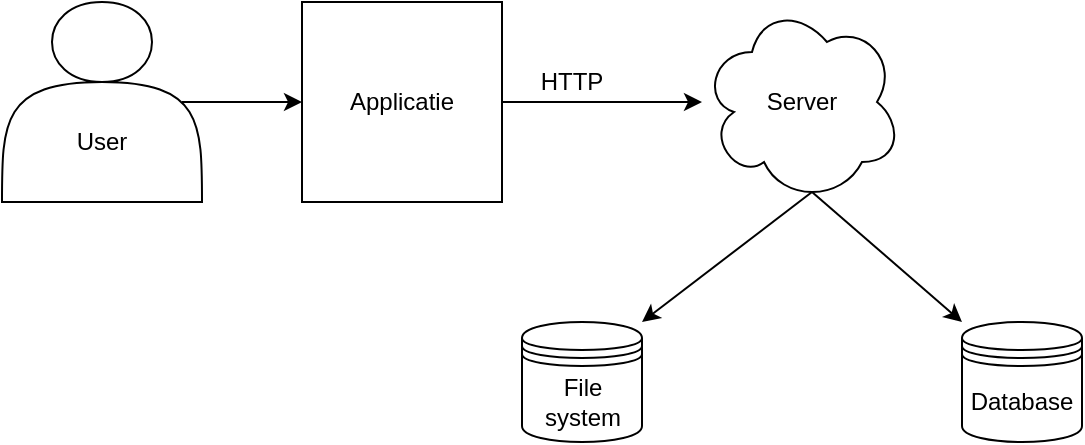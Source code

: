 <mxfile version="12.5.1" type="github"><diagram id="dktUpFUuiEqmQjFk5aTP" name="Page-1"><mxGraphModel dx="1024" dy="572" grid="1" gridSize="10" guides="1" tooltips="1" connect="1" arrows="1" fold="1" page="1" pageScale="1" pageWidth="827" pageHeight="1169" math="0" shadow="0"><root><mxCell id="0"/><mxCell id="1" parent="0"/><mxCell id="_gozaBxRmNIiObDgS1Pf-1" value="" style="shape=actor;whiteSpace=wrap;html=1;" vertex="1" parent="1"><mxGeometry y="40" width="100" height="100" as="geometry"/></mxCell><mxCell id="_gozaBxRmNIiObDgS1Pf-2" value="" style="endArrow=classic;html=1;" edge="1" parent="1" target="_gozaBxRmNIiObDgS1Pf-5"><mxGeometry width="50" height="50" relative="1" as="geometry"><mxPoint x="220" y="90" as="sourcePoint"/><mxPoint x="240" y="95" as="targetPoint"/></mxGeometry></mxCell><mxCell id="_gozaBxRmNIiObDgS1Pf-4" value="HTTP" style="text;html=1;strokeColor=none;fillColor=none;align=center;verticalAlign=middle;whiteSpace=wrap;rounded=0;" vertex="1" parent="1"><mxGeometry x="260" y="70" width="50" height="20" as="geometry"/></mxCell><mxCell id="_gozaBxRmNIiObDgS1Pf-5" value="" style="ellipse;shape=cloud;whiteSpace=wrap;html=1;" vertex="1" parent="1"><mxGeometry x="350" y="40" width="100" height="100" as="geometry"/></mxCell><mxCell id="_gozaBxRmNIiObDgS1Pf-6" value="User" style="text;html=1;strokeColor=none;fillColor=none;align=center;verticalAlign=middle;whiteSpace=wrap;rounded=0;" vertex="1" parent="1"><mxGeometry x="30" y="100" width="40" height="20" as="geometry"/></mxCell><mxCell id="_gozaBxRmNIiObDgS1Pf-7" value="Server" style="text;html=1;strokeColor=none;fillColor=none;align=center;verticalAlign=middle;whiteSpace=wrap;rounded=0;" vertex="1" parent="1"><mxGeometry x="380" y="80" width="40" height="20" as="geometry"/></mxCell><mxCell id="_gozaBxRmNIiObDgS1Pf-8" value="" style="endArrow=classic;html=1;" edge="1" parent="1"><mxGeometry width="50" height="50" relative="1" as="geometry"><mxPoint x="405" y="135" as="sourcePoint"/><mxPoint x="480" y="200" as="targetPoint"/></mxGeometry></mxCell><mxCell id="_gozaBxRmNIiObDgS1Pf-12" value="" style="shape=datastore;whiteSpace=wrap;html=1;" vertex="1" parent="1"><mxGeometry x="260" y="200" width="60" height="60" as="geometry"/></mxCell><mxCell id="_gozaBxRmNIiObDgS1Pf-13" value="" style="endArrow=classic;html=1;exitX=0.55;exitY=0.95;exitDx=0;exitDy=0;exitPerimeter=0;" edge="1" parent="1" source="_gozaBxRmNIiObDgS1Pf-5"><mxGeometry width="50" height="50" relative="1" as="geometry"><mxPoint x="20" y="410" as="sourcePoint"/><mxPoint x="320" y="200" as="targetPoint"/></mxGeometry></mxCell><mxCell id="_gozaBxRmNIiObDgS1Pf-14" value="File system" style="text;html=1;strokeColor=none;fillColor=none;align=center;verticalAlign=middle;whiteSpace=wrap;rounded=0;" vertex="1" parent="1"><mxGeometry x="267.5" y="230" width="45" height="20" as="geometry"/></mxCell><mxCell id="_gozaBxRmNIiObDgS1Pf-15" value="" style="rounded=0;whiteSpace=wrap;html=1;" vertex="1" parent="1"><mxGeometry x="150" y="40" width="100" height="100" as="geometry"/></mxCell><mxCell id="_gozaBxRmNIiObDgS1Pf-18" value="" style="shape=datastore;whiteSpace=wrap;html=1;" vertex="1" parent="1"><mxGeometry x="480" y="200" width="60" height="60" as="geometry"/></mxCell><mxCell id="_gozaBxRmNIiObDgS1Pf-10" value="Database" style="text;html=1;strokeColor=none;fillColor=none;align=center;verticalAlign=middle;whiteSpace=wrap;rounded=0;" vertex="1" parent="1"><mxGeometry x="490" y="230" width="40" height="20" as="geometry"/></mxCell><mxCell id="_gozaBxRmNIiObDgS1Pf-24" value="Applicatie" style="text;html=1;strokeColor=none;fillColor=none;align=center;verticalAlign=middle;whiteSpace=wrap;rounded=0;" vertex="1" parent="1"><mxGeometry x="180" y="80" width="40" height="20" as="geometry"/></mxCell><mxCell id="_gozaBxRmNIiObDgS1Pf-25" value="" style="endArrow=classic;html=1;exitX=0.9;exitY=0.5;exitDx=0;exitDy=0;exitPerimeter=0;" edge="1" parent="1" source="_gozaBxRmNIiObDgS1Pf-1" target="_gozaBxRmNIiObDgS1Pf-15"><mxGeometry width="50" height="50" relative="1" as="geometry"><mxPoint x="-60" y="330" as="sourcePoint"/><mxPoint x="-10" y="280" as="targetPoint"/></mxGeometry></mxCell></root></mxGraphModel></diagram></mxfile>
